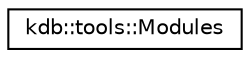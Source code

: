digraph "Graphical Class Hierarchy"
{
  edge [fontname="Helvetica",fontsize="10",labelfontname="Helvetica",labelfontsize="10"];
  node [fontname="Helvetica",fontsize="10",shape=record];
  rankdir="LR";
  Node1 [label="kdb::tools::Modules",height=0.2,width=0.4,color="black", fillcolor="white", style="filled",URL="$classkdb_1_1tools_1_1Modules.html",tooltip="Allows one to load plugins. "];
}
